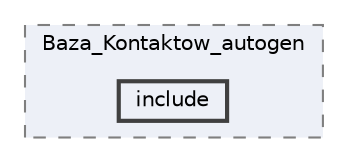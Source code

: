 digraph "build/Desktop_Qt_6_9_0-Release/Baza_Kontaktow_autogen/include"
{
 // LATEX_PDF_SIZE
  bgcolor="transparent";
  edge [fontname=Helvetica,fontsize=10,labelfontname=Helvetica,labelfontsize=10];
  node [fontname=Helvetica,fontsize=10,shape=box,height=0.2,width=0.4];
  compound=true
  subgraph clusterdir_3ddbb2017e92929c389db42f15561c68 {
    graph [ bgcolor="#edf0f7", pencolor="grey50", label="Baza_Kontaktow_autogen", fontname=Helvetica,fontsize=10 style="filled,dashed", URL="dir_3ddbb2017e92929c389db42f15561c68.html",tooltip=""]
  dir_92e52b1a6851df1241b8ff416658b37c [label="include", fillcolor="#edf0f7", color="grey25", style="filled,bold", URL="dir_92e52b1a6851df1241b8ff416658b37c.html",tooltip=""];
  }
}
